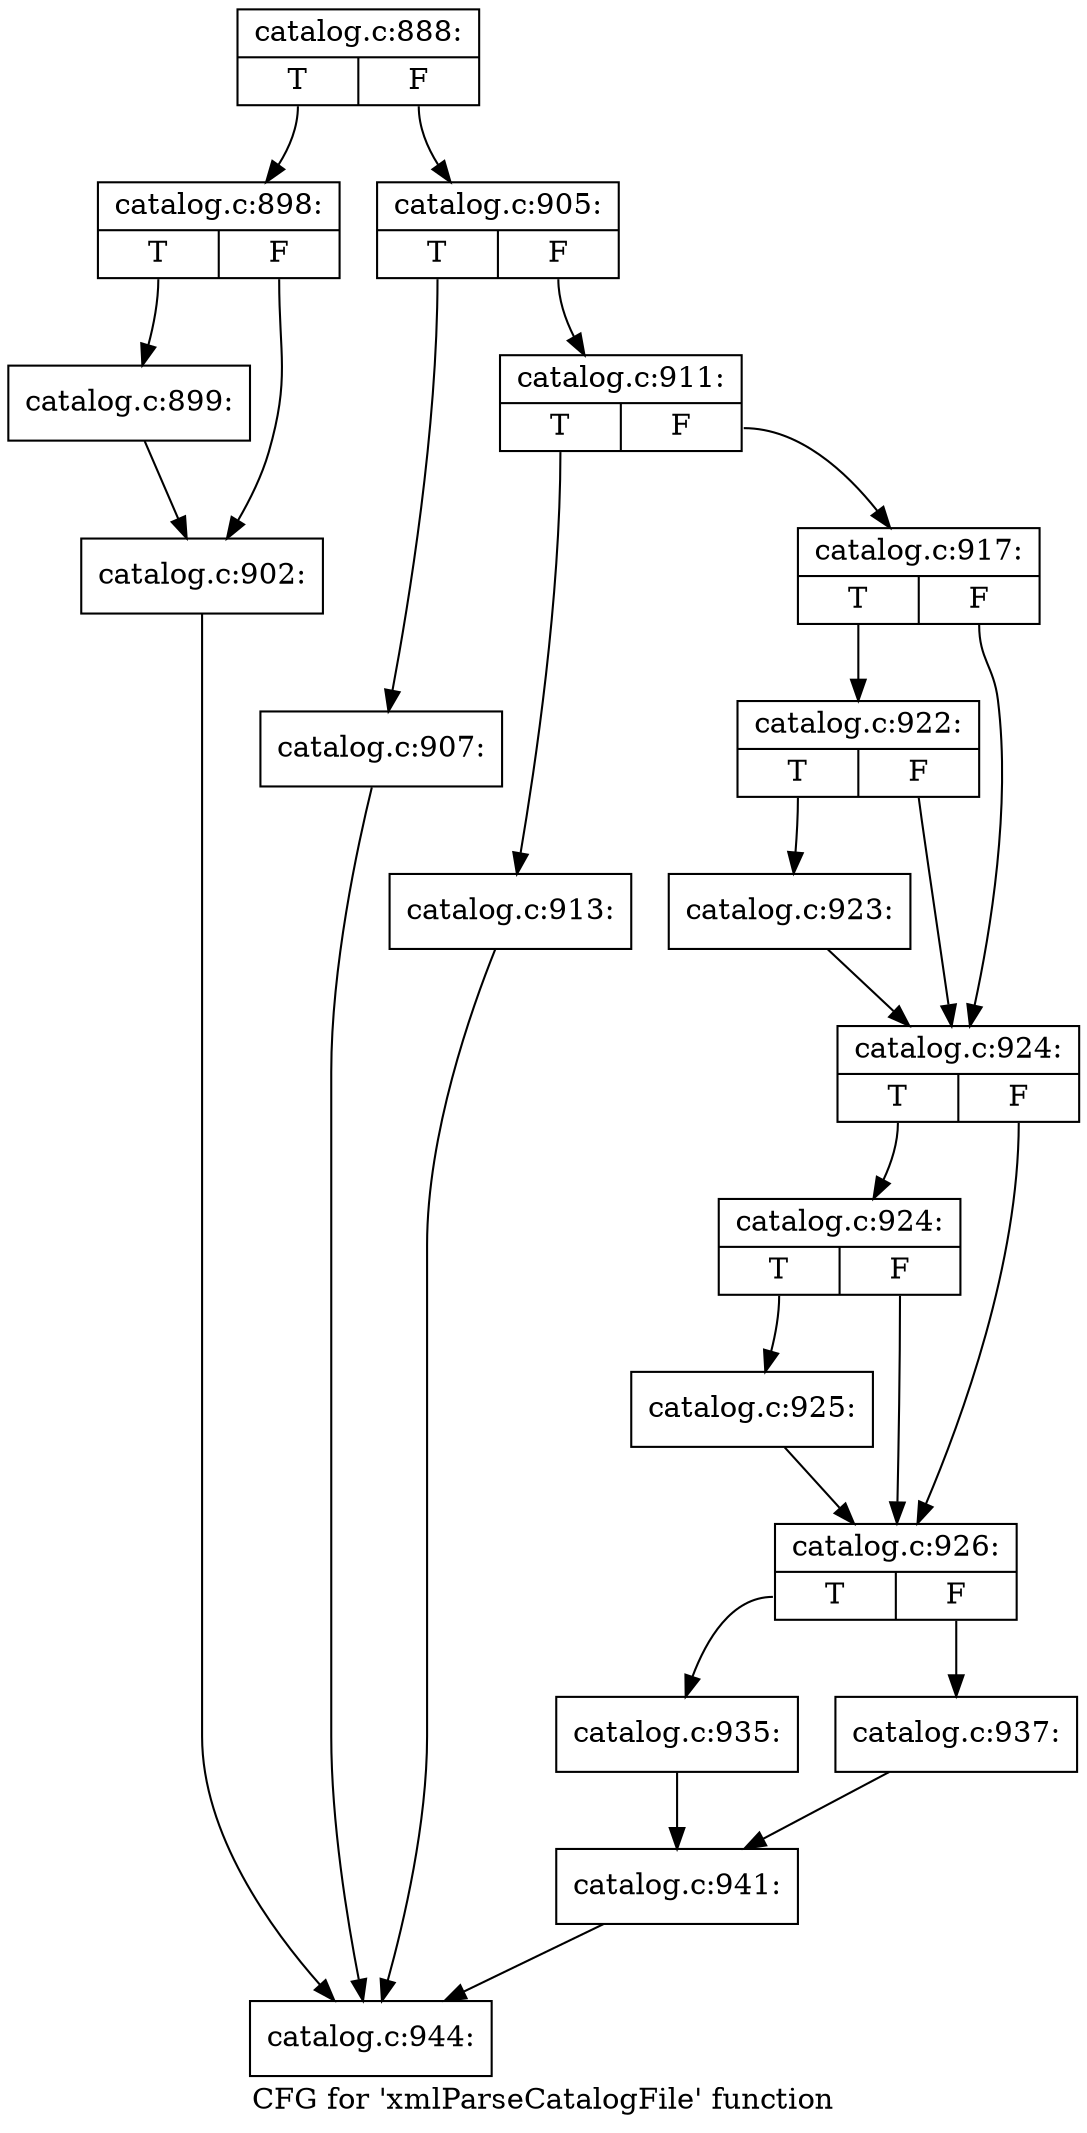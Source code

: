 digraph "CFG for 'xmlParseCatalogFile' function" {
	label="CFG for 'xmlParseCatalogFile' function";

	Node0x371b400 [shape=record,label="{catalog.c:888:|{<s0>T|<s1>F}}"];
	Node0x371b400:s0 -> Node0x3854bf0;
	Node0x371b400:s1 -> Node0x3854f00;
	Node0x3854bf0 [shape=record,label="{catalog.c:898:|{<s0>T|<s1>F}}"];
	Node0x3854bf0:s0 -> Node0x3855030;
	Node0x3854bf0:s1 -> Node0x38544d0;
	Node0x3855030 [shape=record,label="{catalog.c:899:}"];
	Node0x3855030 -> Node0x38544d0;
	Node0x38544d0 [shape=record,label="{catalog.c:902:}"];
	Node0x38544d0 -> Node0x3819bb0;
	Node0x3854f00 [shape=record,label="{catalog.c:905:|{<s0>T|<s1>F}}"];
	Node0x3854f00:s0 -> Node0x382ad10;
	Node0x3854f00:s1 -> Node0x3818140;
	Node0x382ad10 [shape=record,label="{catalog.c:907:}"];
	Node0x382ad10 -> Node0x3819bb0;
	Node0x3818140 [shape=record,label="{catalog.c:911:|{<s0>T|<s1>F}}"];
	Node0x3818140:s0 -> Node0x3859e00;
	Node0x3818140:s1 -> Node0x385a190;
	Node0x3859e00 [shape=record,label="{catalog.c:913:}"];
	Node0x3859e00 -> Node0x3819bb0;
	Node0x385a190 [shape=record,label="{catalog.c:917:|{<s0>T|<s1>F}}"];
	Node0x385a190:s0 -> Node0x385bb50;
	Node0x385a190:s1 -> Node0x385bb00;
	Node0x385bb50 [shape=record,label="{catalog.c:922:|{<s0>T|<s1>F}}"];
	Node0x385bb50:s0 -> Node0x3858760;
	Node0x385bb50:s1 -> Node0x385bb00;
	Node0x3858760 [shape=record,label="{catalog.c:923:}"];
	Node0x3858760 -> Node0x385bb00;
	Node0x385bb00 [shape=record,label="{catalog.c:924:|{<s0>T|<s1>F}}"];
	Node0x385bb00:s0 -> Node0x385c630;
	Node0x385bb00:s1 -> Node0x385c5e0;
	Node0x385c630 [shape=record,label="{catalog.c:924:|{<s0>T|<s1>F}}"];
	Node0x385c630:s0 -> Node0x385c350;
	Node0x385c630:s1 -> Node0x385c5e0;
	Node0x385c350 [shape=record,label="{catalog.c:925:}"];
	Node0x385c350 -> Node0x385c5e0;
	Node0x385c5e0 [shape=record,label="{catalog.c:926:|{<s0>T|<s1>F}}"];
	Node0x385c5e0:s0 -> Node0x385e750;
	Node0x385c5e0:s1 -> Node0x385eab0;
	Node0x385e750 [shape=record,label="{catalog.c:935:}"];
	Node0x385e750 -> Node0x385ea60;
	Node0x385eab0 [shape=record,label="{catalog.c:937:}"];
	Node0x385eab0 -> Node0x385ea60;
	Node0x385ea60 [shape=record,label="{catalog.c:941:}"];
	Node0x385ea60 -> Node0x3819bb0;
	Node0x3819bb0 [shape=record,label="{catalog.c:944:}"];
}
